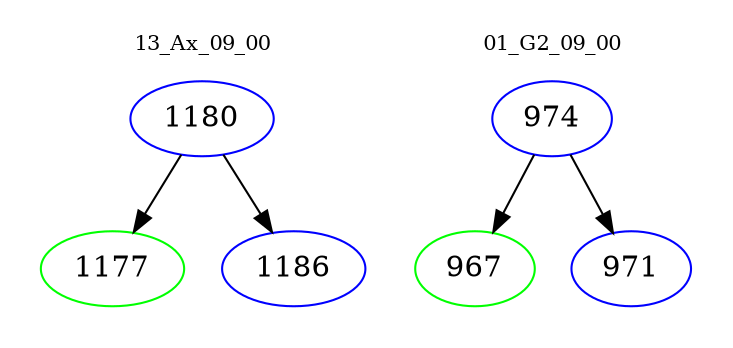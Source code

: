 digraph{
subgraph cluster_0 {
color = white
label = "13_Ax_09_00";
fontsize=10;
T0_1180 [label="1180", color="blue"]
T0_1180 -> T0_1177 [color="black"]
T0_1177 [label="1177", color="green"]
T0_1180 -> T0_1186 [color="black"]
T0_1186 [label="1186", color="blue"]
}
subgraph cluster_1 {
color = white
label = "01_G2_09_00";
fontsize=10;
T1_974 [label="974", color="blue"]
T1_974 -> T1_967 [color="black"]
T1_967 [label="967", color="green"]
T1_974 -> T1_971 [color="black"]
T1_971 [label="971", color="blue"]
}
}
